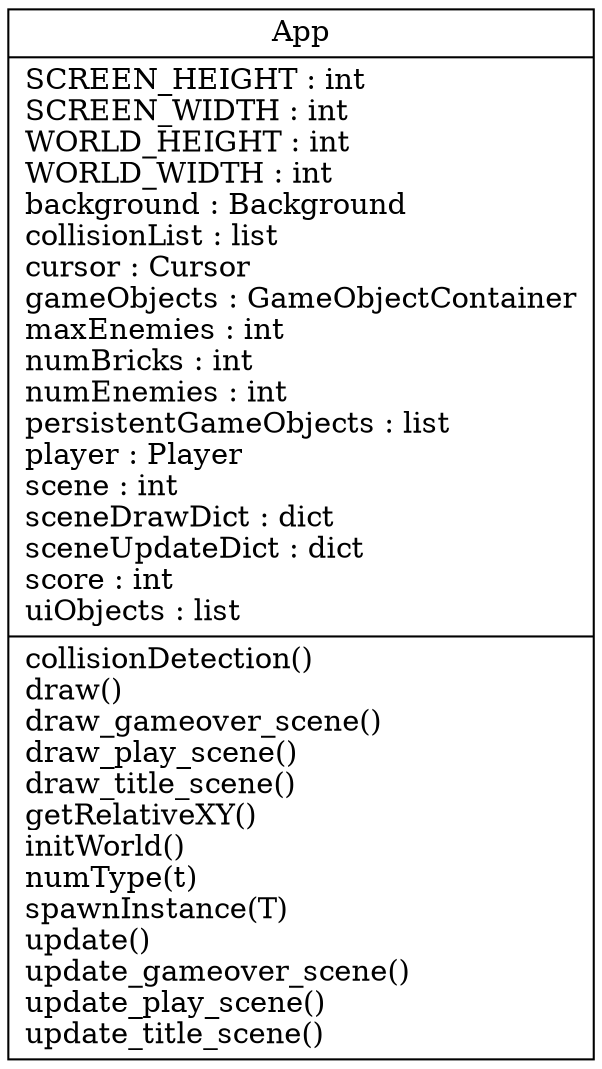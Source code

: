 digraph "classes" {
rankdir=BT
charset="utf-8"
"main.App" [color="black", fontcolor="black", label="{App|SCREEN_HEIGHT : int\lSCREEN_WIDTH : int\lWORLD_HEIGHT : int\lWORLD_WIDTH : int\lbackground : Background\lcollisionList : list\lcursor : Cursor\lgameObjects : GameObjectContainer\lmaxEnemies : int\lnumBricks : int\lnumEnemies : int\lpersistentGameObjects : list\lplayer : Player\lscene : int\lsceneDrawDict : dict\lsceneUpdateDict : dict\lscore : int\luiObjects : list\l|collisionDetection()\ldraw()\ldraw_gameover_scene()\ldraw_play_scene()\ldraw_title_scene()\lgetRelativeXY()\linitWorld()\lnumType(t)\lspawnInstance(T)\lupdate()\lupdate_gameover_scene()\lupdate_play_scene()\lupdate_title_scene()\l}", shape="record", style="solid"];
}
